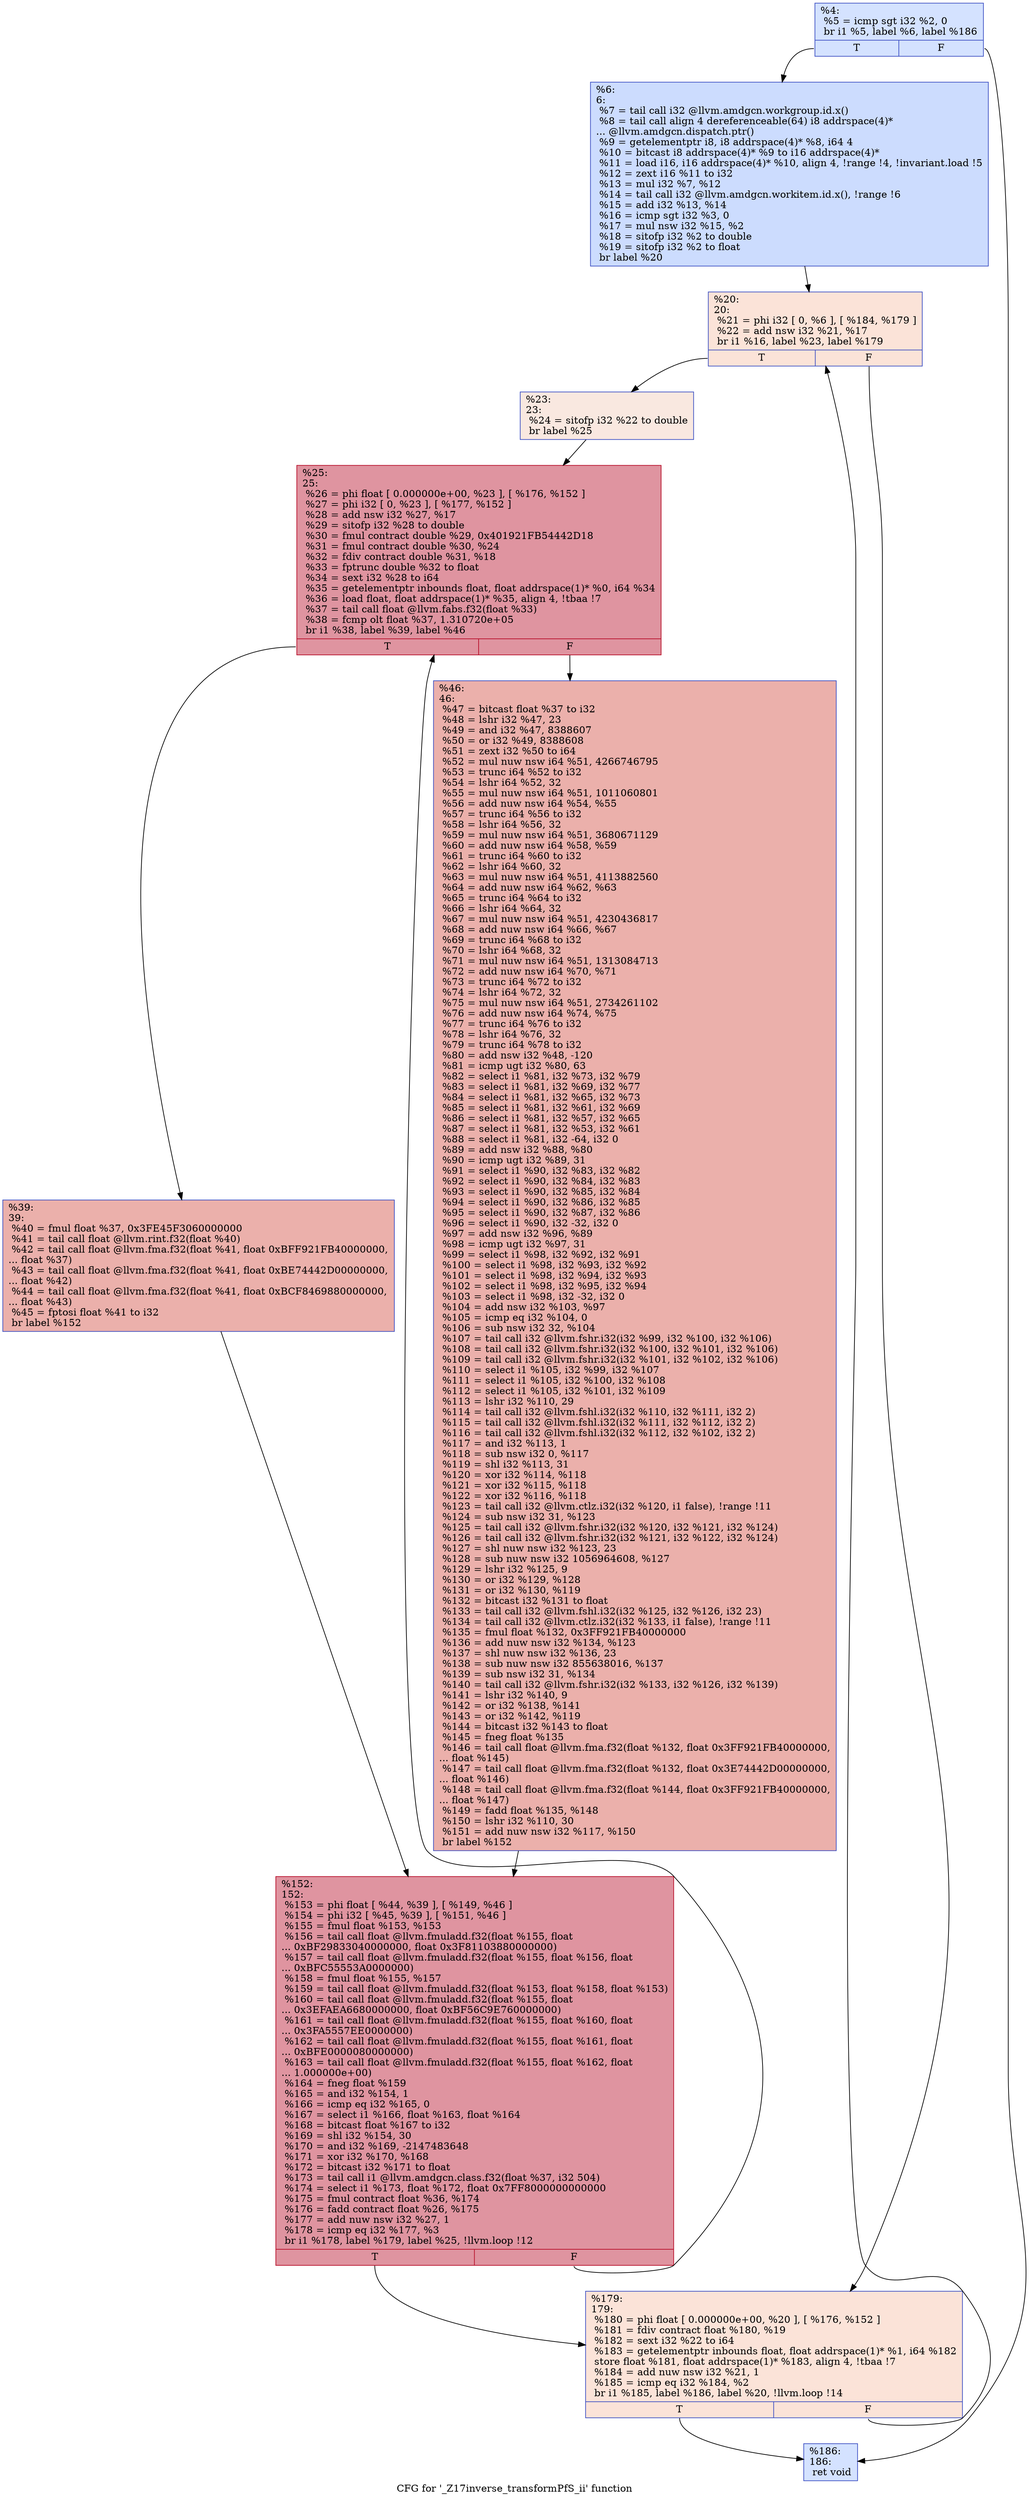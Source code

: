 digraph "CFG for '_Z17inverse_transformPfS_ii' function" {
	label="CFG for '_Z17inverse_transformPfS_ii' function";

	Node0x4f101e0 [shape=record,color="#3d50c3ff", style=filled, fillcolor="#9ebeff70",label="{%4:\l  %5 = icmp sgt i32 %2, 0\l  br i1 %5, label %6, label %186\l|{<s0>T|<s1>F}}"];
	Node0x4f101e0:s0 -> Node0x4f10180;
	Node0x4f101e0:s1 -> Node0x4f10960;
	Node0x4f10180 [shape=record,color="#3d50c3ff", style=filled, fillcolor="#8caffe70",label="{%6:\l6:                                                \l  %7 = tail call i32 @llvm.amdgcn.workgroup.id.x()\l  %8 = tail call align 4 dereferenceable(64) i8 addrspace(4)*\l... @llvm.amdgcn.dispatch.ptr()\l  %9 = getelementptr i8, i8 addrspace(4)* %8, i64 4\l  %10 = bitcast i8 addrspace(4)* %9 to i16 addrspace(4)*\l  %11 = load i16, i16 addrspace(4)* %10, align 4, !range !4, !invariant.load !5\l  %12 = zext i16 %11 to i32\l  %13 = mul i32 %7, %12\l  %14 = tail call i32 @llvm.amdgcn.workitem.id.x(), !range !6\l  %15 = add i32 %13, %14\l  %16 = icmp sgt i32 %3, 0\l  %17 = mul nsw i32 %15, %2\l  %18 = sitofp i32 %2 to double\l  %19 = sitofp i32 %2 to float\l  br label %20\l}"];
	Node0x4f10180 -> Node0x4f12520;
	Node0x4f12520 [shape=record,color="#3d50c3ff", style=filled, fillcolor="#f6bfa670",label="{%20:\l20:                                               \l  %21 = phi i32 [ 0, %6 ], [ %184, %179 ]\l  %22 = add nsw i32 %21, %17\l  br i1 %16, label %23, label %179\l|{<s0>T|<s1>F}}"];
	Node0x4f12520:s0 -> Node0x4f127f0;
	Node0x4f12520:s1 -> Node0x4f12620;
	Node0x4f127f0 [shape=record,color="#3d50c3ff", style=filled, fillcolor="#f1ccb870",label="{%23:\l23:                                               \l  %24 = sitofp i32 %22 to double\l  br label %25\l}"];
	Node0x4f127f0 -> Node0x4f129a0;
	Node0x4f129a0 [shape=record,color="#b70d28ff", style=filled, fillcolor="#b70d2870",label="{%25:\l25:                                               \l  %26 = phi float [ 0.000000e+00, %23 ], [ %176, %152 ]\l  %27 = phi i32 [ 0, %23 ], [ %177, %152 ]\l  %28 = add nsw i32 %27, %17\l  %29 = sitofp i32 %28 to double\l  %30 = fmul contract double %29, 0x401921FB54442D18\l  %31 = fmul contract double %30, %24\l  %32 = fdiv contract double %31, %18\l  %33 = fptrunc double %32 to float\l  %34 = sext i32 %28 to i64\l  %35 = getelementptr inbounds float, float addrspace(1)* %0, i64 %34\l  %36 = load float, float addrspace(1)* %35, align 4, !tbaa !7\l  %37 = tail call float @llvm.fabs.f32(float %33)\l  %38 = fcmp olt float %37, 1.310720e+05\l  br i1 %38, label %39, label %46\l|{<s0>T|<s1>F}}"];
	Node0x4f129a0:s0 -> Node0x4f14120;
	Node0x4f129a0:s1 -> Node0x4f141b0;
	Node0x4f14120 [shape=record,color="#3d50c3ff", style=filled, fillcolor="#d24b4070",label="{%39:\l39:                                               \l  %40 = fmul float %37, 0x3FE45F3060000000\l  %41 = tail call float @llvm.rint.f32(float %40)\l  %42 = tail call float @llvm.fma.f32(float %41, float 0xBFF921FB40000000,\l... float %37)\l  %43 = tail call float @llvm.fma.f32(float %41, float 0xBE74442D00000000,\l... float %42)\l  %44 = tail call float @llvm.fma.f32(float %41, float 0xBCF8469880000000,\l... float %43)\l  %45 = fptosi float %41 to i32\l  br label %152\l}"];
	Node0x4f14120 -> Node0x4f134e0;
	Node0x4f141b0 [shape=record,color="#3d50c3ff", style=filled, fillcolor="#d24b4070",label="{%46:\l46:                                               \l  %47 = bitcast float %37 to i32\l  %48 = lshr i32 %47, 23\l  %49 = and i32 %47, 8388607\l  %50 = or i32 %49, 8388608\l  %51 = zext i32 %50 to i64\l  %52 = mul nuw nsw i64 %51, 4266746795\l  %53 = trunc i64 %52 to i32\l  %54 = lshr i64 %52, 32\l  %55 = mul nuw nsw i64 %51, 1011060801\l  %56 = add nuw nsw i64 %54, %55\l  %57 = trunc i64 %56 to i32\l  %58 = lshr i64 %56, 32\l  %59 = mul nuw nsw i64 %51, 3680671129\l  %60 = add nuw nsw i64 %58, %59\l  %61 = trunc i64 %60 to i32\l  %62 = lshr i64 %60, 32\l  %63 = mul nuw nsw i64 %51, 4113882560\l  %64 = add nuw nsw i64 %62, %63\l  %65 = trunc i64 %64 to i32\l  %66 = lshr i64 %64, 32\l  %67 = mul nuw nsw i64 %51, 4230436817\l  %68 = add nuw nsw i64 %66, %67\l  %69 = trunc i64 %68 to i32\l  %70 = lshr i64 %68, 32\l  %71 = mul nuw nsw i64 %51, 1313084713\l  %72 = add nuw nsw i64 %70, %71\l  %73 = trunc i64 %72 to i32\l  %74 = lshr i64 %72, 32\l  %75 = mul nuw nsw i64 %51, 2734261102\l  %76 = add nuw nsw i64 %74, %75\l  %77 = trunc i64 %76 to i32\l  %78 = lshr i64 %76, 32\l  %79 = trunc i64 %78 to i32\l  %80 = add nsw i32 %48, -120\l  %81 = icmp ugt i32 %80, 63\l  %82 = select i1 %81, i32 %73, i32 %79\l  %83 = select i1 %81, i32 %69, i32 %77\l  %84 = select i1 %81, i32 %65, i32 %73\l  %85 = select i1 %81, i32 %61, i32 %69\l  %86 = select i1 %81, i32 %57, i32 %65\l  %87 = select i1 %81, i32 %53, i32 %61\l  %88 = select i1 %81, i32 -64, i32 0\l  %89 = add nsw i32 %88, %80\l  %90 = icmp ugt i32 %89, 31\l  %91 = select i1 %90, i32 %83, i32 %82\l  %92 = select i1 %90, i32 %84, i32 %83\l  %93 = select i1 %90, i32 %85, i32 %84\l  %94 = select i1 %90, i32 %86, i32 %85\l  %95 = select i1 %90, i32 %87, i32 %86\l  %96 = select i1 %90, i32 -32, i32 0\l  %97 = add nsw i32 %96, %89\l  %98 = icmp ugt i32 %97, 31\l  %99 = select i1 %98, i32 %92, i32 %91\l  %100 = select i1 %98, i32 %93, i32 %92\l  %101 = select i1 %98, i32 %94, i32 %93\l  %102 = select i1 %98, i32 %95, i32 %94\l  %103 = select i1 %98, i32 -32, i32 0\l  %104 = add nsw i32 %103, %97\l  %105 = icmp eq i32 %104, 0\l  %106 = sub nsw i32 32, %104\l  %107 = tail call i32 @llvm.fshr.i32(i32 %99, i32 %100, i32 %106)\l  %108 = tail call i32 @llvm.fshr.i32(i32 %100, i32 %101, i32 %106)\l  %109 = tail call i32 @llvm.fshr.i32(i32 %101, i32 %102, i32 %106)\l  %110 = select i1 %105, i32 %99, i32 %107\l  %111 = select i1 %105, i32 %100, i32 %108\l  %112 = select i1 %105, i32 %101, i32 %109\l  %113 = lshr i32 %110, 29\l  %114 = tail call i32 @llvm.fshl.i32(i32 %110, i32 %111, i32 2)\l  %115 = tail call i32 @llvm.fshl.i32(i32 %111, i32 %112, i32 2)\l  %116 = tail call i32 @llvm.fshl.i32(i32 %112, i32 %102, i32 2)\l  %117 = and i32 %113, 1\l  %118 = sub nsw i32 0, %117\l  %119 = shl i32 %113, 31\l  %120 = xor i32 %114, %118\l  %121 = xor i32 %115, %118\l  %122 = xor i32 %116, %118\l  %123 = tail call i32 @llvm.ctlz.i32(i32 %120, i1 false), !range !11\l  %124 = sub nsw i32 31, %123\l  %125 = tail call i32 @llvm.fshr.i32(i32 %120, i32 %121, i32 %124)\l  %126 = tail call i32 @llvm.fshr.i32(i32 %121, i32 %122, i32 %124)\l  %127 = shl nuw nsw i32 %123, 23\l  %128 = sub nuw nsw i32 1056964608, %127\l  %129 = lshr i32 %125, 9\l  %130 = or i32 %129, %128\l  %131 = or i32 %130, %119\l  %132 = bitcast i32 %131 to float\l  %133 = tail call i32 @llvm.fshl.i32(i32 %125, i32 %126, i32 23)\l  %134 = tail call i32 @llvm.ctlz.i32(i32 %133, i1 false), !range !11\l  %135 = fmul float %132, 0x3FF921FB40000000\l  %136 = add nuw nsw i32 %134, %123\l  %137 = shl nuw nsw i32 %136, 23\l  %138 = sub nuw nsw i32 855638016, %137\l  %139 = sub nsw i32 31, %134\l  %140 = tail call i32 @llvm.fshr.i32(i32 %133, i32 %126, i32 %139)\l  %141 = lshr i32 %140, 9\l  %142 = or i32 %138, %141\l  %143 = or i32 %142, %119\l  %144 = bitcast i32 %143 to float\l  %145 = fneg float %135\l  %146 = tail call float @llvm.fma.f32(float %132, float 0x3FF921FB40000000,\l... float %145)\l  %147 = tail call float @llvm.fma.f32(float %132, float 0x3E74442D00000000,\l... float %146)\l  %148 = tail call float @llvm.fma.f32(float %144, float 0x3FF921FB40000000,\l... float %147)\l  %149 = fadd float %135, %148\l  %150 = lshr i32 %110, 30\l  %151 = add nuw nsw i32 %117, %150\l  br label %152\l}"];
	Node0x4f141b0 -> Node0x4f134e0;
	Node0x4f134e0 [shape=record,color="#b70d28ff", style=filled, fillcolor="#b70d2870",label="{%152:\l152:                                              \l  %153 = phi float [ %44, %39 ], [ %149, %46 ]\l  %154 = phi i32 [ %45, %39 ], [ %151, %46 ]\l  %155 = fmul float %153, %153\l  %156 = tail call float @llvm.fmuladd.f32(float %155, float\l... 0xBF29833040000000, float 0x3F81103880000000)\l  %157 = tail call float @llvm.fmuladd.f32(float %155, float %156, float\l... 0xBFC55553A0000000)\l  %158 = fmul float %155, %157\l  %159 = tail call float @llvm.fmuladd.f32(float %153, float %158, float %153)\l  %160 = tail call float @llvm.fmuladd.f32(float %155, float\l... 0x3EFAEA6680000000, float 0xBF56C9E760000000)\l  %161 = tail call float @llvm.fmuladd.f32(float %155, float %160, float\l... 0x3FA5557EE0000000)\l  %162 = tail call float @llvm.fmuladd.f32(float %155, float %161, float\l... 0xBFE0000080000000)\l  %163 = tail call float @llvm.fmuladd.f32(float %155, float %162, float\l... 1.000000e+00)\l  %164 = fneg float %159\l  %165 = and i32 %154, 1\l  %166 = icmp eq i32 %165, 0\l  %167 = select i1 %166, float %163, float %164\l  %168 = bitcast float %167 to i32\l  %169 = shl i32 %154, 30\l  %170 = and i32 %169, -2147483648\l  %171 = xor i32 %170, %168\l  %172 = bitcast i32 %171 to float\l  %173 = tail call i1 @llvm.amdgcn.class.f32(float %37, i32 504)\l  %174 = select i1 %173, float %172, float 0x7FF8000000000000\l  %175 = fmul contract float %36, %174\l  %176 = fadd contract float %26, %175\l  %177 = add nuw nsw i32 %27, 1\l  %178 = icmp eq i32 %177, %3\l  br i1 %178, label %179, label %25, !llvm.loop !12\l|{<s0>T|<s1>F}}"];
	Node0x4f134e0:s0 -> Node0x4f12620;
	Node0x4f134e0:s1 -> Node0x4f129a0;
	Node0x4f12620 [shape=record,color="#3d50c3ff", style=filled, fillcolor="#f6bfa670",label="{%179:\l179:                                              \l  %180 = phi float [ 0.000000e+00, %20 ], [ %176, %152 ]\l  %181 = fdiv contract float %180, %19\l  %182 = sext i32 %22 to i64\l  %183 = getelementptr inbounds float, float addrspace(1)* %1, i64 %182\l  store float %181, float addrspace(1)* %183, align 4, !tbaa !7\l  %184 = add nuw nsw i32 %21, 1\l  %185 = icmp eq i32 %184, %2\l  br i1 %185, label %186, label %20, !llvm.loop !14\l|{<s0>T|<s1>F}}"];
	Node0x4f12620:s0 -> Node0x4f10960;
	Node0x4f12620:s1 -> Node0x4f12520;
	Node0x4f10960 [shape=record,color="#3d50c3ff", style=filled, fillcolor="#9ebeff70",label="{%186:\l186:                                              \l  ret void\l}"];
}
